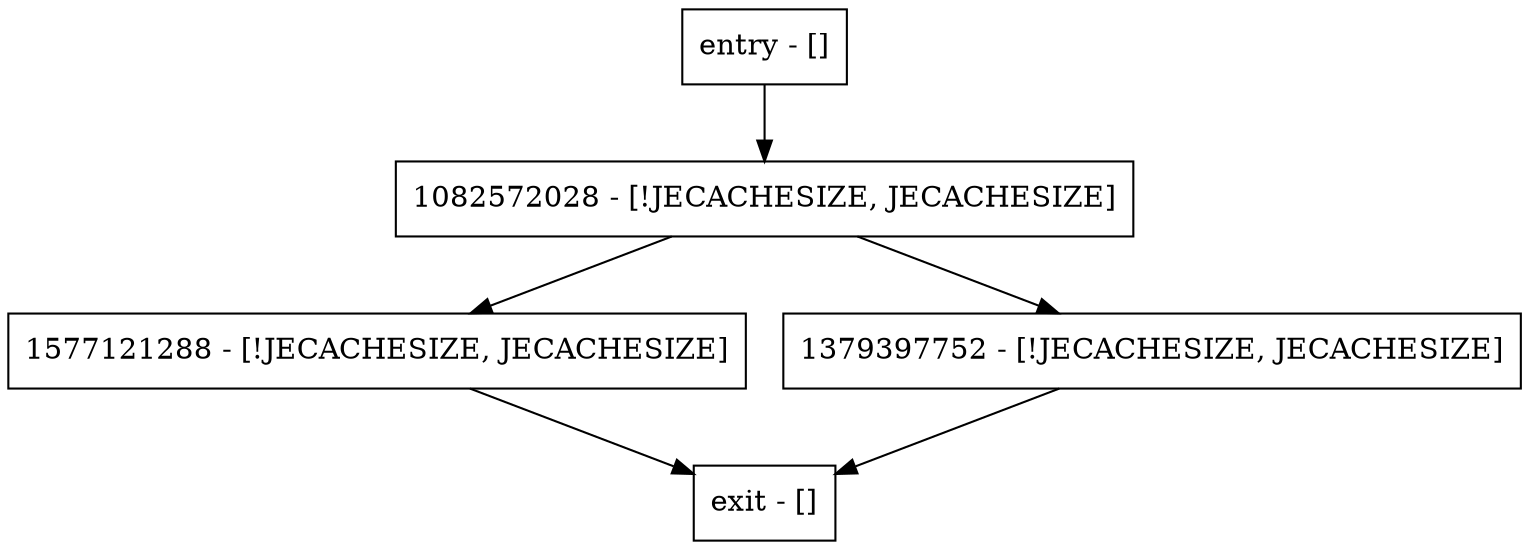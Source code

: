 digraph checkDiskLimitViolation {
node [shape=record];
1577121288 [label="1577121288 - [!JECACHESIZE, JECACHESIZE]"];
entry [label="entry - []"];
exit [label="exit - []"];
1082572028 [label="1082572028 - [!JECACHESIZE, JECACHESIZE]"];
1379397752 [label="1379397752 - [!JECACHESIZE, JECACHESIZE]"];
entry;
exit;
1577121288 -> exit;
entry -> 1082572028;
1082572028 -> 1577121288;
1082572028 -> 1379397752;
1379397752 -> exit;
}
